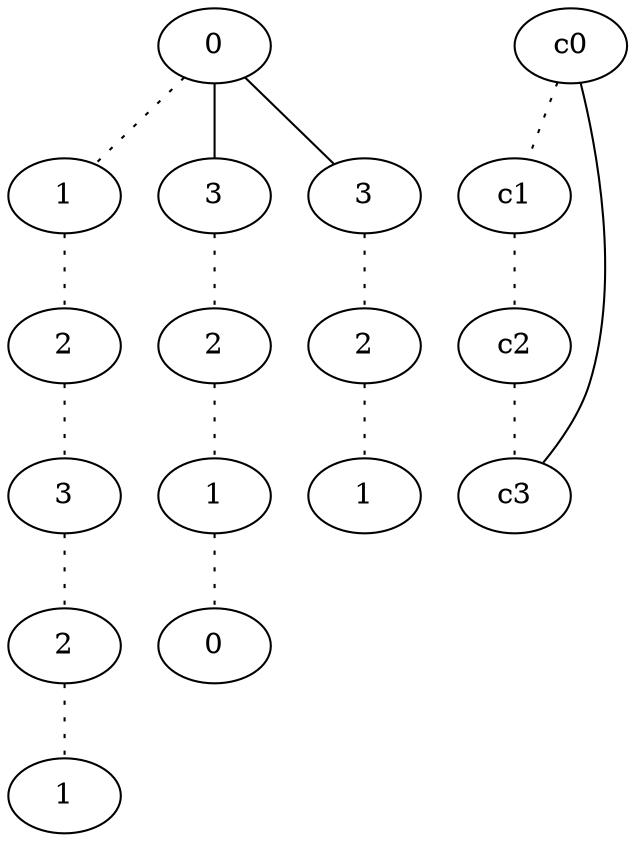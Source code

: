graph {
a0[label=0];
a1[label=1];
a2[label=2];
a3[label=3];
a4[label=2];
a5[label=1];
a6[label=3];
a7[label=2];
a8[label=1];
a9[label=0];
a10[label=3];
a11[label=2];
a12[label=1];
a0 -- a1 [style=dotted];
a0 -- a6;
a0 -- a10;
a1 -- a2 [style=dotted];
a2 -- a3 [style=dotted];
a3 -- a4 [style=dotted];
a4 -- a5 [style=dotted];
a6 -- a7 [style=dotted];
a7 -- a8 [style=dotted];
a8 -- a9 [style=dotted];
a10 -- a11 [style=dotted];
a11 -- a12 [style=dotted];
c0 -- c1 [style=dotted];
c0 -- c3;
c1 -- c2 [style=dotted];
c2 -- c3 [style=dotted];
}
